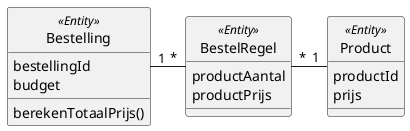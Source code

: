 @startuml
hide circle

class Bestelling <<Entity>> {
    bestellingId
    budget
    berekenTotaalPrijs()
}

class BestelRegel <<Entity>> {
    productAantal
    productPrijs
}

class Product <<Entity>> {
    productId
    prijs
}

Bestelling "1" -r- "*" BestelRegel
BestelRegel "*" -r- "1" Product

@enduml